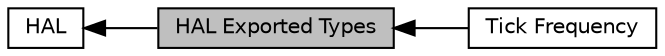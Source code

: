 digraph "HAL Exported Types"
{
  edge [fontname="Helvetica",fontsize="10",labelfontname="Helvetica",labelfontsize="10"];
  node [fontname="Helvetica",fontsize="10",shape=box];
  rankdir=LR;
  Node1 [label="HAL Exported Types",height=0.2,width=0.4,color="black", fillcolor="grey75", style="filled", fontcolor="black",tooltip=" "];
  Node2 [label="HAL",height=0.2,width=0.4,color="black", fillcolor="white", style="filled",URL="$group___h_a_l.html",tooltip="HAL module driver."];
  Node3 [label="Tick Frequency",height=0.2,width=0.4,color="black", fillcolor="white", style="filled",URL="$group___h_a_l___t_i_c_k___f_r_e_q.html",tooltip=" "];
  Node2->Node1 [shape=plaintext, dir="back", style="solid"];
  Node1->Node3 [shape=plaintext, dir="back", style="solid"];
}
